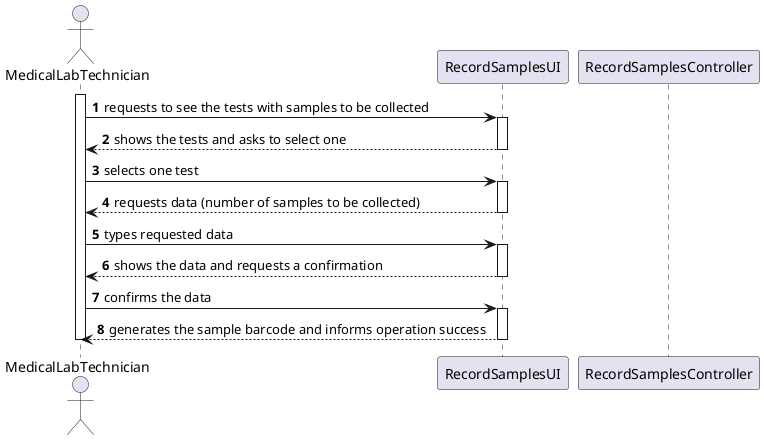 @startuml
'https://plantuml.com/sequence-diagram

autonumber

actor MedicalLabTechnician as MLT
participant RecordSamplesUI as RSUI
participant RecordSamplesController as RSC

activate MLT
MLT -> RSUI : requests to see the tests with samples to be collected
activate RSUI
RSUI --> MLT : shows the tests and asks to select one
deactivate RSUI
MLT -> RSUI : selects one test
activate RSUI
RSUI --> MLT : requests data (number of samples to be collected)
deactivate RSUI
MLT -> RSUI : types requested data
activate RSUI
RSUI --> MLT : shows the data and requests a confirmation
deactivate RSUI
MLT -> RSUI : confirms the data
activate RSUI
RSUI --> MLT : generates the sample barcode and informs operation success
deactivate RSUI

deactivate MLT




@enduml